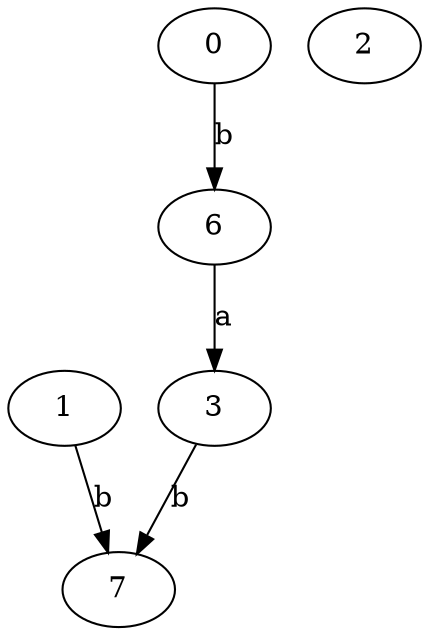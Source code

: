 strict digraph  {
1;
2;
3;
6;
7;
0;
1 -> 7  [label=b];
3 -> 7  [label=b];
6 -> 3  [label=a];
0 -> 6  [label=b];
}
